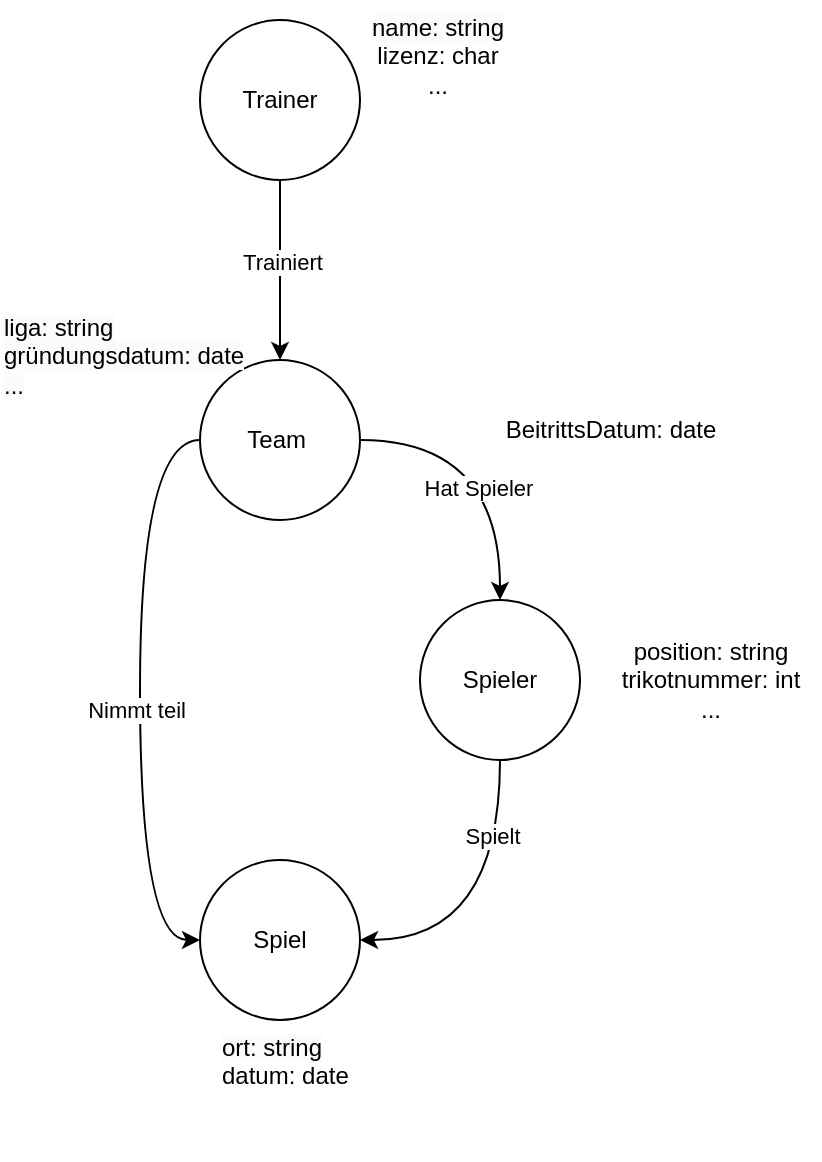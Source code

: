 <mxfile version="22.1.21" type="device">
  <diagram name="Seite-1" id="ADQNDAAF1Ng71SjJQZUg">
    <mxGraphModel dx="1050" dy="621" grid="1" gridSize="10" guides="1" tooltips="1" connect="1" arrows="1" fold="1" page="1" pageScale="1" pageWidth="827" pageHeight="1169" math="0" shadow="0">
      <root>
        <mxCell id="0" />
        <mxCell id="1" parent="0" />
        <mxCell id="kiLWQyRCR6B00X7CE0KH-6" style="rounded=0;orthogonalLoop=1;jettySize=auto;html=1;endArrow=classic;endFill=1;exitX=1;exitY=0.5;exitDx=0;exitDy=0;entryX=0.5;entryY=0;entryDx=0;entryDy=0;edgeStyle=orthogonalEdgeStyle;curved=1;" edge="1" parent="1" source="kiLWQyRCR6B00X7CE0KH-1" target="kiLWQyRCR6B00X7CE0KH-3">
          <mxGeometry relative="1" as="geometry">
            <mxPoint x="340" y="270" as="sourcePoint" />
            <mxPoint x="440" y="380" as="targetPoint" />
          </mxGeometry>
        </mxCell>
        <mxCell id="kiLWQyRCR6B00X7CE0KH-9" value="Hat Spieler" style="edgeLabel;html=1;align=center;verticalAlign=middle;resizable=0;points=[];" vertex="1" connectable="0" parent="kiLWQyRCR6B00X7CE0KH-6">
          <mxGeometry x="0.246" y="-11" relative="1" as="geometry">
            <mxPoint as="offset" />
          </mxGeometry>
        </mxCell>
        <mxCell id="kiLWQyRCR6B00X7CE0KH-8" style="edgeStyle=orthogonalEdgeStyle;rounded=0;orthogonalLoop=1;jettySize=auto;html=1;entryX=0;entryY=0.5;entryDx=0;entryDy=0;curved=1;" edge="1" parent="1" source="kiLWQyRCR6B00X7CE0KH-1" target="kiLWQyRCR6B00X7CE0KH-4">
          <mxGeometry relative="1" as="geometry">
            <Array as="points">
              <mxPoint x="250" y="250" />
              <mxPoint x="250" y="500" />
            </Array>
          </mxGeometry>
        </mxCell>
        <mxCell id="kiLWQyRCR6B00X7CE0KH-11" value="Nimmt teil" style="edgeLabel;html=1;align=center;verticalAlign=middle;resizable=0;points=[];" vertex="1" connectable="0" parent="kiLWQyRCR6B00X7CE0KH-8">
          <mxGeometry x="0.065" y="-2" relative="1" as="geometry">
            <mxPoint as="offset" />
          </mxGeometry>
        </mxCell>
        <mxCell id="kiLWQyRCR6B00X7CE0KH-1" value="Team&amp;nbsp;" style="ellipse;whiteSpace=wrap;html=1;aspect=fixed;" vertex="1" parent="1">
          <mxGeometry x="280" y="210" width="80" height="80" as="geometry" />
        </mxCell>
        <mxCell id="kiLWQyRCR6B00X7CE0KH-5" style="edgeStyle=orthogonalEdgeStyle;rounded=0;orthogonalLoop=1;jettySize=auto;html=1;endArrow=classic;endFill=1;" edge="1" parent="1" source="kiLWQyRCR6B00X7CE0KH-2" target="kiLWQyRCR6B00X7CE0KH-1">
          <mxGeometry relative="1" as="geometry" />
        </mxCell>
        <mxCell id="kiLWQyRCR6B00X7CE0KH-12" value="Trainiert" style="edgeLabel;html=1;align=center;verticalAlign=middle;resizable=0;points=[];" vertex="1" connectable="0" parent="kiLWQyRCR6B00X7CE0KH-5">
          <mxGeometry x="-0.091" y="1" relative="1" as="geometry">
            <mxPoint as="offset" />
          </mxGeometry>
        </mxCell>
        <mxCell id="kiLWQyRCR6B00X7CE0KH-2" value="Trainer" style="ellipse;whiteSpace=wrap;html=1;aspect=fixed;" vertex="1" parent="1">
          <mxGeometry x="280" y="40" width="80" height="80" as="geometry" />
        </mxCell>
        <mxCell id="kiLWQyRCR6B00X7CE0KH-3" value="Spieler" style="ellipse;whiteSpace=wrap;html=1;aspect=fixed;" vertex="1" parent="1">
          <mxGeometry x="390" y="330" width="80" height="80" as="geometry" />
        </mxCell>
        <mxCell id="kiLWQyRCR6B00X7CE0KH-4" value="Spiel" style="ellipse;whiteSpace=wrap;html=1;aspect=fixed;" vertex="1" parent="1">
          <mxGeometry x="280" y="460" width="80" height="80" as="geometry" />
        </mxCell>
        <mxCell id="kiLWQyRCR6B00X7CE0KH-7" style="rounded=0;orthogonalLoop=1;jettySize=auto;html=1;endArrow=classic;endFill=1;edgeStyle=orthogonalEdgeStyle;curved=1;entryX=1;entryY=0.5;entryDx=0;entryDy=0;" edge="1" parent="1" source="kiLWQyRCR6B00X7CE0KH-3" target="kiLWQyRCR6B00X7CE0KH-4">
          <mxGeometry relative="1" as="geometry">
            <mxPoint x="360" y="570" as="targetPoint" />
            <Array as="points">
              <mxPoint x="430" y="500" />
            </Array>
          </mxGeometry>
        </mxCell>
        <mxCell id="kiLWQyRCR6B00X7CE0KH-10" value="Spielt" style="edgeLabel;html=1;align=center;verticalAlign=middle;resizable=0;points=[];" vertex="1" connectable="0" parent="kiLWQyRCR6B00X7CE0KH-7">
          <mxGeometry x="-0.533" y="-4" relative="1" as="geometry">
            <mxPoint as="offset" />
          </mxGeometry>
        </mxCell>
        <mxCell id="kiLWQyRCR6B00X7CE0KH-13" value="&lt;span style=&quot;color: rgb(0, 0, 0); font-family: Helvetica; font-size: 12px; font-style: normal; font-variant-ligatures: normal; font-variant-caps: normal; font-weight: 400; letter-spacing: normal; orphans: 2; text-align: center; text-indent: 0px; text-transform: none; widows: 2; word-spacing: 0px; -webkit-text-stroke-width: 0px; background-color: rgb(251, 251, 251); text-decoration-thickness: initial; text-decoration-style: initial; text-decoration-color: initial; float: none; display: inline !important;&quot;&gt;liga: string&lt;br&gt;gründungsdatum: date&lt;br&gt;...&lt;br&gt;&lt;/span&gt;" style="text;whiteSpace=wrap;html=1;" vertex="1" parent="1">
          <mxGeometry x="180" y="180" width="131" height="70" as="geometry" />
        </mxCell>
        <mxCell id="kiLWQyRCR6B00X7CE0KH-14" value="&lt;span style=&quot;color: rgb(0, 0, 0); font-family: Helvetica; font-size: 12px; font-style: normal; font-variant-ligatures: normal; font-variant-caps: normal; font-weight: 400; letter-spacing: normal; orphans: 2; text-align: center; text-indent: 0px; text-transform: none; widows: 2; word-spacing: 0px; -webkit-text-stroke-width: 0px; background-color: rgb(251, 251, 251); text-decoration-thickness: initial; text-decoration-style: initial; text-decoration-color: initial; float: none; display: inline !important;&quot;&gt;name: string&lt;/span&gt;&lt;br style=&quot;border-color: var(--border-color); color: rgb(0, 0, 0); font-family: Helvetica; font-size: 12px; font-style: normal; font-variant-ligatures: normal; font-variant-caps: normal; font-weight: 400; letter-spacing: normal; orphans: 2; text-align: center; text-indent: 0px; text-transform: none; widows: 2; word-spacing: 0px; -webkit-text-stroke-width: 0px; background-color: rgb(251, 251, 251); text-decoration-thickness: initial; text-decoration-style: initial; text-decoration-color: initial;&quot;&gt;&lt;div style=&quot;text-align: center;&quot;&gt;&lt;span style=&quot;background-color: initial;&quot;&gt;lizenz: char&lt;/span&gt;&lt;/div&gt;&lt;div style=&quot;text-align: center;&quot;&gt;&lt;span style=&quot;background-color: initial;&quot;&gt;...&lt;/span&gt;&lt;/div&gt;" style="text;whiteSpace=wrap;html=1;" vertex="1" parent="1">
          <mxGeometry x="364" y="30" width="100" height="70" as="geometry" />
        </mxCell>
        <mxCell id="kiLWQyRCR6B00X7CE0KH-15" value="&lt;span style=&quot;&quot;&gt;position: string&lt;br&gt;&lt;/span&gt;trikotnummer: int&lt;br&gt;...&lt;br style=&quot;border-color: var(--border-color);&quot;&gt;" style="text;html=1;align=center;verticalAlign=middle;resizable=0;points=[];autosize=1;strokeColor=none;fillColor=none;" vertex="1" parent="1">
          <mxGeometry x="480" y="340" width="110" height="60" as="geometry" />
        </mxCell>
        <mxCell id="kiLWQyRCR6B00X7CE0KH-16" value="&lt;span style=&quot;color: rgb(0, 0, 0); font-family: Helvetica; font-size: 12px; font-style: normal; font-variant-ligatures: normal; font-variant-caps: normal; font-weight: 400; letter-spacing: normal; orphans: 2; text-align: center; text-indent: 0px; text-transform: none; widows: 2; word-spacing: 0px; -webkit-text-stroke-width: 0px; background-color: rgb(251, 251, 251); text-decoration-thickness: initial; text-decoration-style: initial; text-decoration-color: initial; float: none; display: inline !important;&quot;&gt;ort: string&lt;br&gt;&lt;/span&gt;datum: date&lt;br style=&quot;border-color: var(--border-color); color: rgb(0, 0, 0); font-family: Helvetica; font-size: 12px; font-style: normal; font-variant-ligatures: normal; font-variant-caps: normal; font-weight: 400; letter-spacing: normal; orphans: 2; text-align: center; text-indent: 0px; text-transform: none; widows: 2; word-spacing: 0px; -webkit-text-stroke-width: 0px; background-color: rgb(251, 251, 251); text-decoration-thickness: initial; text-decoration-style: initial; text-decoration-color: initial;&quot;&gt;" style="text;whiteSpace=wrap;html=1;" vertex="1" parent="1">
          <mxGeometry x="289" y="540" width="80" height="70" as="geometry" />
        </mxCell>
        <mxCell id="kiLWQyRCR6B00X7CE0KH-21" value="BeitrittsDatum: date" style="text;html=1;align=center;verticalAlign=middle;resizable=0;points=[];autosize=1;strokeColor=none;fillColor=none;" vertex="1" parent="1">
          <mxGeometry x="420" y="230" width="130" height="30" as="geometry" />
        </mxCell>
      </root>
    </mxGraphModel>
  </diagram>
</mxfile>